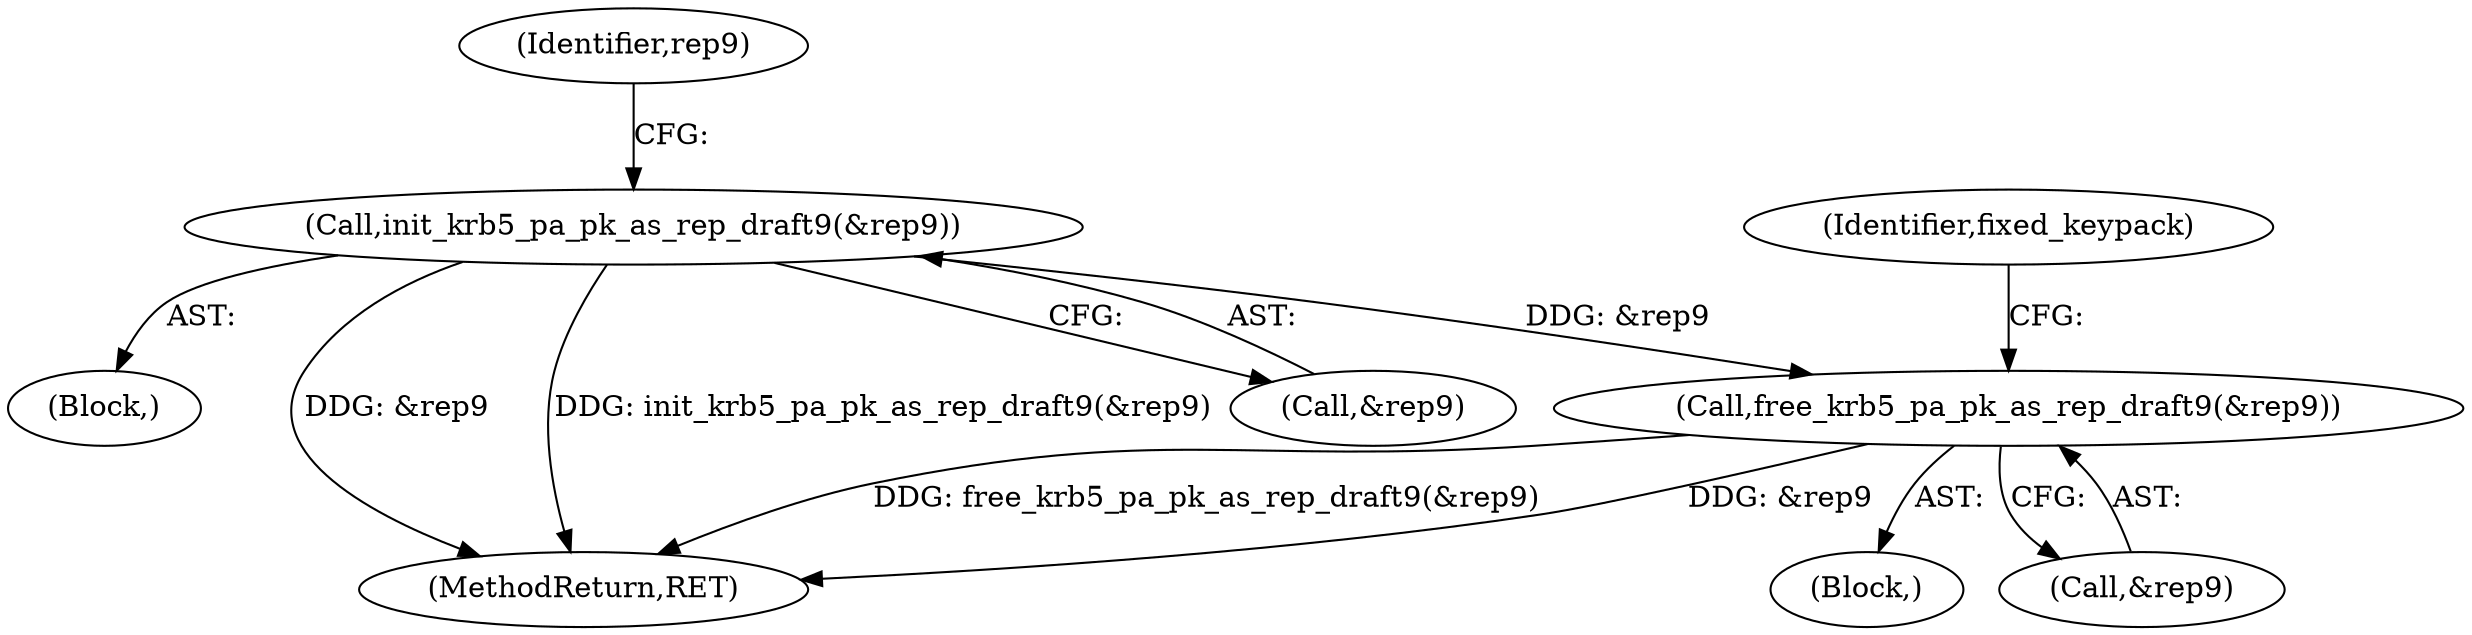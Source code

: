 digraph "0_krb5_db64ca25d661a47b996b4e2645998b5d7f0eb52c@API" {
"1001395" [label="(Call,free_krb5_pa_pk_as_rep_draft9(&rep9))"];
"1000360" [label="(Call,init_krb5_pa_pk_as_rep_draft9(&rep9))"];
"1001396" [label="(Call,&rep9)"];
"1000365" [label="(Identifier,rep9)"];
"1001395" [label="(Call,free_krb5_pa_pk_as_rep_draft9(&rep9))"];
"1000338" [label="(Block,)"];
"1001415" [label="(MethodReturn,RET)"];
"1001400" [label="(Identifier,fixed_keypack)"];
"1001378" [label="(Block,)"];
"1000361" [label="(Call,&rep9)"];
"1000360" [label="(Call,init_krb5_pa_pk_as_rep_draft9(&rep9))"];
"1001395" -> "1001378"  [label="AST: "];
"1001395" -> "1001396"  [label="CFG: "];
"1001396" -> "1001395"  [label="AST: "];
"1001400" -> "1001395"  [label="CFG: "];
"1001395" -> "1001415"  [label="DDG: free_krb5_pa_pk_as_rep_draft9(&rep9)"];
"1001395" -> "1001415"  [label="DDG: &rep9"];
"1000360" -> "1001395"  [label="DDG: &rep9"];
"1000360" -> "1000338"  [label="AST: "];
"1000360" -> "1000361"  [label="CFG: "];
"1000361" -> "1000360"  [label="AST: "];
"1000365" -> "1000360"  [label="CFG: "];
"1000360" -> "1001415"  [label="DDG: &rep9"];
"1000360" -> "1001415"  [label="DDG: init_krb5_pa_pk_as_rep_draft9(&rep9)"];
}
